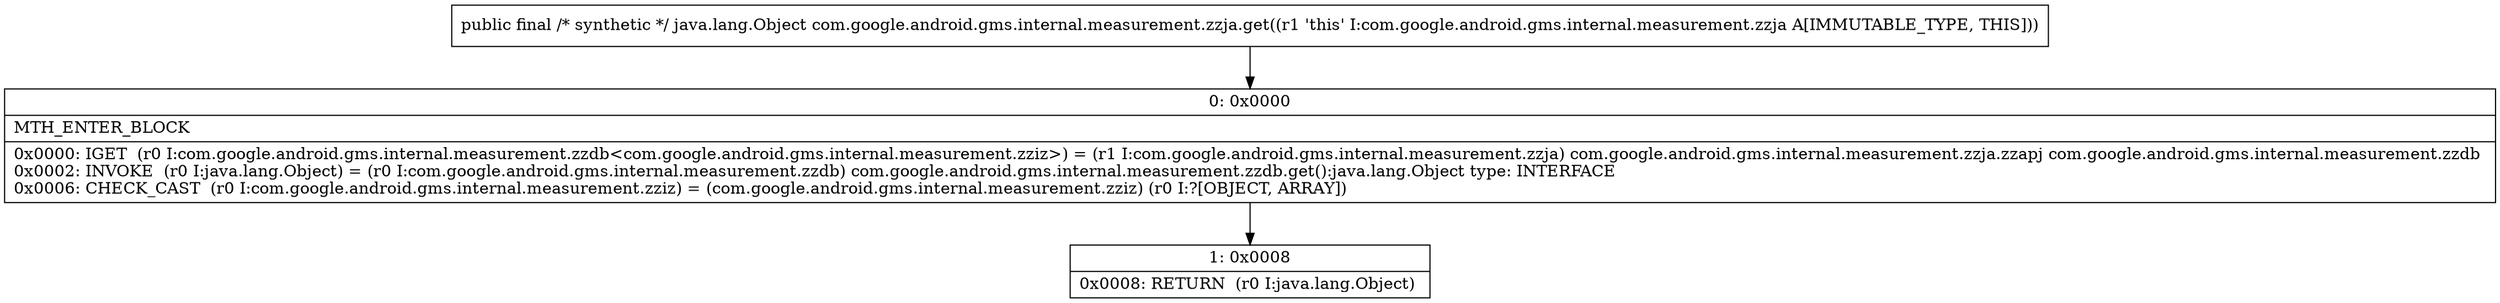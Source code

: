 digraph "CFG forcom.google.android.gms.internal.measurement.zzja.get()Ljava\/lang\/Object;" {
Node_0 [shape=record,label="{0\:\ 0x0000|MTH_ENTER_BLOCK\l|0x0000: IGET  (r0 I:com.google.android.gms.internal.measurement.zzdb\<com.google.android.gms.internal.measurement.zziz\>) = (r1 I:com.google.android.gms.internal.measurement.zzja) com.google.android.gms.internal.measurement.zzja.zzapj com.google.android.gms.internal.measurement.zzdb \l0x0002: INVOKE  (r0 I:java.lang.Object) = (r0 I:com.google.android.gms.internal.measurement.zzdb) com.google.android.gms.internal.measurement.zzdb.get():java.lang.Object type: INTERFACE \l0x0006: CHECK_CAST  (r0 I:com.google.android.gms.internal.measurement.zziz) = (com.google.android.gms.internal.measurement.zziz) (r0 I:?[OBJECT, ARRAY]) \l}"];
Node_1 [shape=record,label="{1\:\ 0x0008|0x0008: RETURN  (r0 I:java.lang.Object) \l}"];
MethodNode[shape=record,label="{public final \/* synthetic *\/ java.lang.Object com.google.android.gms.internal.measurement.zzja.get((r1 'this' I:com.google.android.gms.internal.measurement.zzja A[IMMUTABLE_TYPE, THIS])) }"];
MethodNode -> Node_0;
Node_0 -> Node_1;
}

